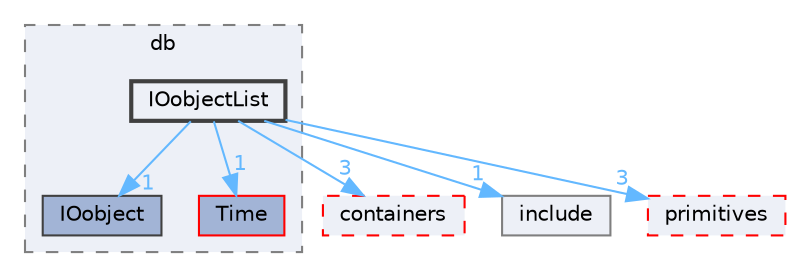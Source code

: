 digraph "src/OpenFOAM/db/IOobjectList"
{
 // LATEX_PDF_SIZE
  bgcolor="transparent";
  edge [fontname=Helvetica,fontsize=10,labelfontname=Helvetica,labelfontsize=10];
  node [fontname=Helvetica,fontsize=10,shape=box,height=0.2,width=0.4];
  compound=true
  subgraph clusterdir_63c634f7a7cfd679ac26c67fb30fc32f {
    graph [ bgcolor="#edf0f7", pencolor="grey50", label="db", fontname=Helvetica,fontsize=10 style="filled,dashed", URL="dir_63c634f7a7cfd679ac26c67fb30fc32f.html",tooltip=""]
  dir_4f09ac4e91f69db1491e8df2f92c001c [label="IOobject", fillcolor="#a2b4d6", color="grey25", style="filled", URL="dir_4f09ac4e91f69db1491e8df2f92c001c.html",tooltip=""];
  dir_ec5b63092fb55ef516ddf05b3841c89d [label="Time", fillcolor="#a2b4d6", color="red", style="filled", URL="dir_ec5b63092fb55ef516ddf05b3841c89d.html",tooltip=""];
  dir_d3cb1c356d9f567b70ca47b60c594cf0 [label="IOobjectList", fillcolor="#edf0f7", color="grey25", style="filled,bold", URL="dir_d3cb1c356d9f567b70ca47b60c594cf0.html",tooltip=""];
  }
  dir_19d0872053bde092be81d7fe3f56cbf7 [label="containers", fillcolor="#edf0f7", color="red", style="filled,dashed", URL="dir_19d0872053bde092be81d7fe3f56cbf7.html",tooltip=""];
  dir_e954e9f5966bc1c681a414ec8bd0ee15 [label="include", fillcolor="#edf0f7", color="grey50", style="filled", URL="dir_e954e9f5966bc1c681a414ec8bd0ee15.html",tooltip=""];
  dir_3e50f45338116b169052b428016851aa [label="primitives", fillcolor="#edf0f7", color="red", style="filled,dashed", URL="dir_3e50f45338116b169052b428016851aa.html",tooltip=""];
  dir_d3cb1c356d9f567b70ca47b60c594cf0->dir_19d0872053bde092be81d7fe3f56cbf7 [headlabel="3", labeldistance=1.5 headhref="dir_001963_000669.html" href="dir_001963_000669.html" color="steelblue1" fontcolor="steelblue1"];
  dir_d3cb1c356d9f567b70ca47b60c594cf0->dir_3e50f45338116b169052b428016851aa [headlabel="3", labeldistance=1.5 headhref="dir_001963_003069.html" href="dir_001963_003069.html" color="steelblue1" fontcolor="steelblue1"];
  dir_d3cb1c356d9f567b70ca47b60c594cf0->dir_4f09ac4e91f69db1491e8df2f92c001c [headlabel="1", labeldistance=1.5 headhref="dir_001963_001962.html" href="dir_001963_001962.html" color="steelblue1" fontcolor="steelblue1"];
  dir_d3cb1c356d9f567b70ca47b60c594cf0->dir_e954e9f5966bc1c681a414ec8bd0ee15 [headlabel="1", labeldistance=1.5 headhref="dir_001963_001804.html" href="dir_001963_001804.html" color="steelblue1" fontcolor="steelblue1"];
  dir_d3cb1c356d9f567b70ca47b60c594cf0->dir_ec5b63092fb55ef516ddf05b3841c89d [headlabel="1", labeldistance=1.5 headhref="dir_001963_004036.html" href="dir_001963_004036.html" color="steelblue1" fontcolor="steelblue1"];
}
